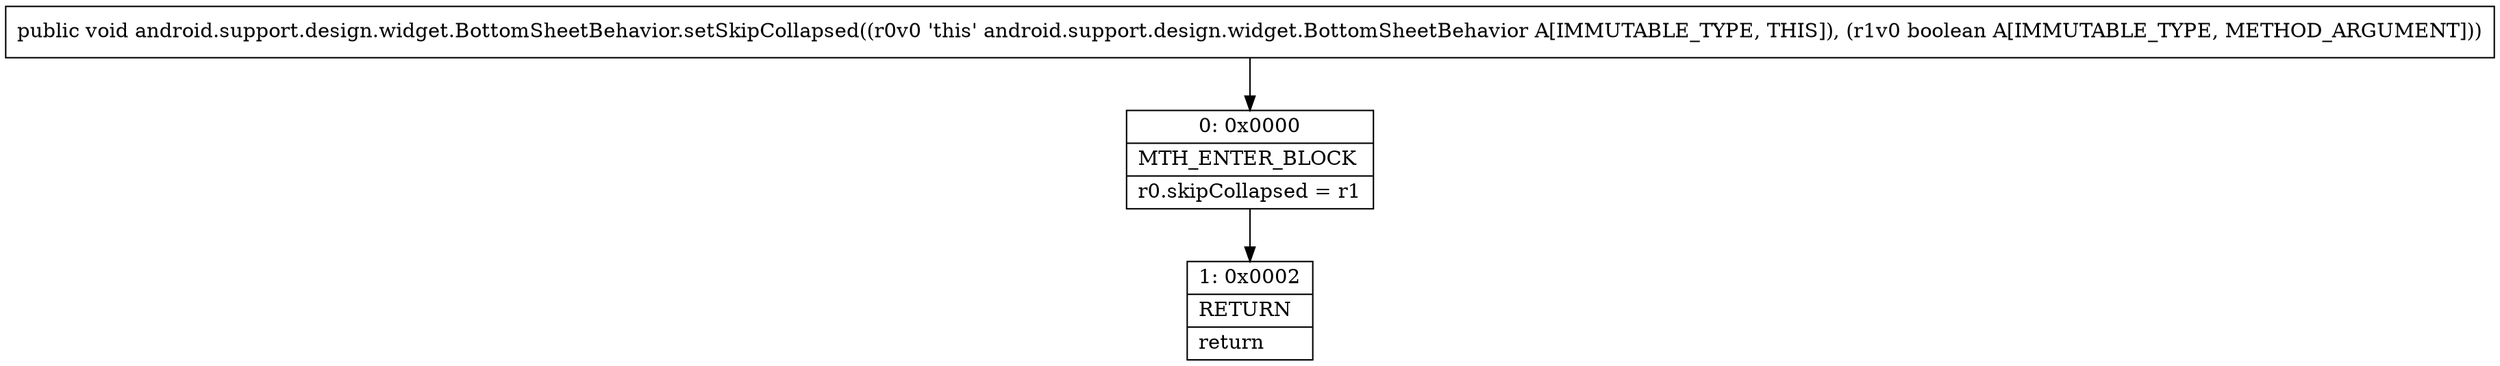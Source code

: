 digraph "CFG forandroid.support.design.widget.BottomSheetBehavior.setSkipCollapsed(Z)V" {
Node_0 [shape=record,label="{0\:\ 0x0000|MTH_ENTER_BLOCK\l|r0.skipCollapsed = r1\l}"];
Node_1 [shape=record,label="{1\:\ 0x0002|RETURN\l|return\l}"];
MethodNode[shape=record,label="{public void android.support.design.widget.BottomSheetBehavior.setSkipCollapsed((r0v0 'this' android.support.design.widget.BottomSheetBehavior A[IMMUTABLE_TYPE, THIS]), (r1v0 boolean A[IMMUTABLE_TYPE, METHOD_ARGUMENT])) }"];
MethodNode -> Node_0;
Node_0 -> Node_1;
}


